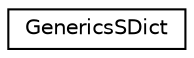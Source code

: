digraph "Graphical Class Hierarchy"
{
 // INTERACTIVE_SVG=YES
 // LATEX_PDF_SIZE
  edge [fontname="Helvetica",fontsize="10",labelfontname="Helvetica",labelfontsize="10"];
  node [fontname="Helvetica",fontsize="10",shape=record];
  rankdir="LR";
  Node0 [label="GenericsSDict",height=0.2,width=0.4,color="black", fillcolor="white", style="filled",URL="$d0/d1b/class_generics_s_dict.html",tooltip=" "];
}
